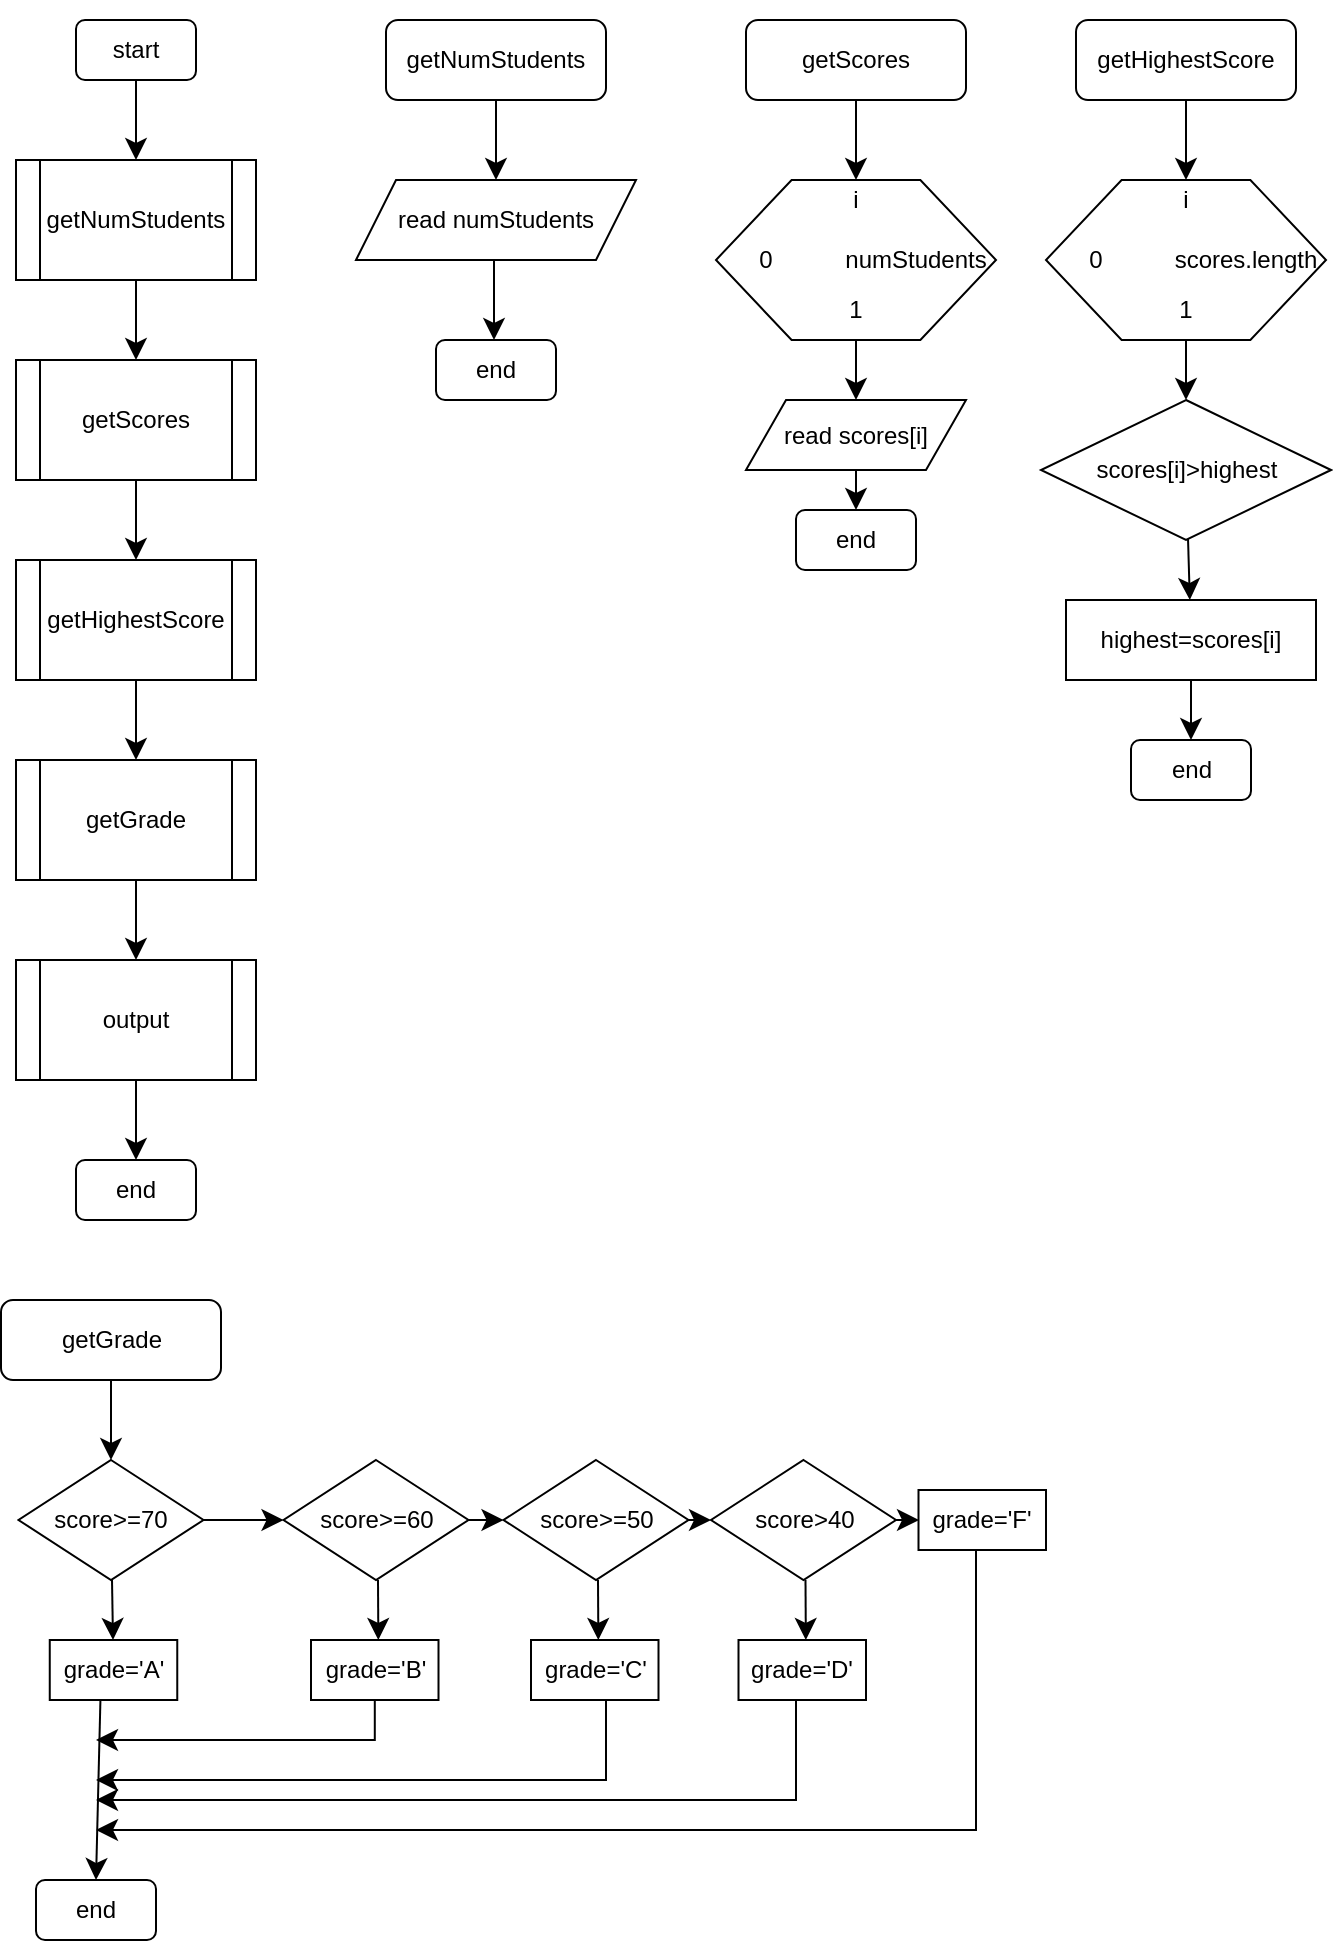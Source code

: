 <mxfile version="26.0.2">
  <diagram id="C5RBs43oDa-KdzZeNtuy" name="Page-1">
    <mxGraphModel dx="619" dy="715" grid="1" gridSize="10" guides="1" tooltips="1" connect="1" arrows="1" fold="1" page="1" pageScale="1" pageWidth="827" pageHeight="1169" math="0" shadow="0">
      <root>
        <mxCell id="WIyWlLk6GJQsqaUBKTNV-0" />
        <mxCell id="WIyWlLk6GJQsqaUBKTNV-1" parent="WIyWlLk6GJQsqaUBKTNV-0" />
        <mxCell id="-tycmHJQu5RWDO0d2eDt-76" value="" style="edgeStyle=none;curved=1;rounded=0;orthogonalLoop=1;jettySize=auto;html=1;fontSize=12;startSize=8;endSize=8;" edge="1" parent="WIyWlLk6GJQsqaUBKTNV-1" source="-tycmHJQu5RWDO0d2eDt-71" target="-tycmHJQu5RWDO0d2eDt-75">
          <mxGeometry relative="1" as="geometry" />
        </mxCell>
        <mxCell id="-tycmHJQu5RWDO0d2eDt-59" value="" style="edgeStyle=none;curved=1;rounded=0;orthogonalLoop=1;jettySize=auto;html=1;fontSize=12;startSize=8;endSize=8;" edge="1" parent="WIyWlLk6GJQsqaUBKTNV-1" source="-tycmHJQu5RWDO0d2eDt-50" target="-tycmHJQu5RWDO0d2eDt-58">
          <mxGeometry relative="1" as="geometry" />
        </mxCell>
        <mxCell id="-tycmHJQu5RWDO0d2eDt-18" value="" style="edgeStyle=none;curved=1;rounded=0;orthogonalLoop=1;jettySize=auto;html=1;fontSize=12;startSize=8;endSize=8;" edge="1" parent="WIyWlLk6GJQsqaUBKTNV-1" target="-tycmHJQu5RWDO0d2eDt-17">
          <mxGeometry relative="1" as="geometry">
            <mxPoint x="220" y="120" as="sourcePoint" />
          </mxGeometry>
        </mxCell>
        <mxCell id="-tycmHJQu5RWDO0d2eDt-20" value="" style="edgeStyle=none;curved=1;rounded=0;orthogonalLoop=1;jettySize=auto;html=1;fontSize=12;startSize=8;endSize=8;" edge="1" parent="WIyWlLk6GJQsqaUBKTNV-1" source="-tycmHJQu5RWDO0d2eDt-17" target="-tycmHJQu5RWDO0d2eDt-19">
          <mxGeometry relative="1" as="geometry" />
        </mxCell>
        <mxCell id="-tycmHJQu5RWDO0d2eDt-17" value="getNumStudents" style="shape=process;whiteSpace=wrap;html=1;backgroundOutline=1;rounded=0;glass=0;strokeWidth=1;shadow=0;" vertex="1" parent="WIyWlLk6GJQsqaUBKTNV-1">
          <mxGeometry x="160" y="160" width="120" height="60" as="geometry" />
        </mxCell>
        <mxCell id="-tycmHJQu5RWDO0d2eDt-22" value="" style="edgeStyle=none;curved=1;rounded=0;orthogonalLoop=1;jettySize=auto;html=1;fontSize=12;startSize=8;endSize=8;" edge="1" parent="WIyWlLk6GJQsqaUBKTNV-1" source="-tycmHJQu5RWDO0d2eDt-19" target="-tycmHJQu5RWDO0d2eDt-21">
          <mxGeometry relative="1" as="geometry" />
        </mxCell>
        <mxCell id="-tycmHJQu5RWDO0d2eDt-19" value="getScores" style="shape=process;whiteSpace=wrap;html=1;backgroundOutline=1;rounded=0;glass=0;strokeWidth=1;shadow=0;" vertex="1" parent="WIyWlLk6GJQsqaUBKTNV-1">
          <mxGeometry x="160" y="260" width="120" height="60" as="geometry" />
        </mxCell>
        <mxCell id="-tycmHJQu5RWDO0d2eDt-24" value="" style="edgeStyle=none;curved=1;rounded=0;orthogonalLoop=1;jettySize=auto;html=1;fontSize=12;startSize=8;endSize=8;" edge="1" parent="WIyWlLk6GJQsqaUBKTNV-1" source="-tycmHJQu5RWDO0d2eDt-21" target="-tycmHJQu5RWDO0d2eDt-23">
          <mxGeometry relative="1" as="geometry" />
        </mxCell>
        <mxCell id="-tycmHJQu5RWDO0d2eDt-21" value="getHighestScore" style="shape=process;whiteSpace=wrap;html=1;backgroundOutline=1;rounded=0;glass=0;strokeWidth=1;shadow=0;" vertex="1" parent="WIyWlLk6GJQsqaUBKTNV-1">
          <mxGeometry x="160" y="360" width="120" height="60" as="geometry" />
        </mxCell>
        <mxCell id="-tycmHJQu5RWDO0d2eDt-26" value="" style="edgeStyle=none;curved=1;rounded=0;orthogonalLoop=1;jettySize=auto;html=1;fontSize=12;startSize=8;endSize=8;" edge="1" parent="WIyWlLk6GJQsqaUBKTNV-1" source="-tycmHJQu5RWDO0d2eDt-23" target="-tycmHJQu5RWDO0d2eDt-25">
          <mxGeometry relative="1" as="geometry" />
        </mxCell>
        <mxCell id="-tycmHJQu5RWDO0d2eDt-23" value="getGrade" style="shape=process;whiteSpace=wrap;html=1;backgroundOutline=1;rounded=0;glass=0;strokeWidth=1;shadow=0;" vertex="1" parent="WIyWlLk6GJQsqaUBKTNV-1">
          <mxGeometry x="160" y="460" width="120" height="60" as="geometry" />
        </mxCell>
        <mxCell id="-tycmHJQu5RWDO0d2eDt-28" value="" style="edgeStyle=none;curved=1;rounded=0;orthogonalLoop=1;jettySize=auto;html=1;fontSize=12;startSize=8;endSize=8;" edge="1" parent="WIyWlLk6GJQsqaUBKTNV-1" source="-tycmHJQu5RWDO0d2eDt-25">
          <mxGeometry relative="1" as="geometry">
            <mxPoint x="220" y="660" as="targetPoint" />
          </mxGeometry>
        </mxCell>
        <mxCell id="-tycmHJQu5RWDO0d2eDt-25" value="output" style="shape=process;whiteSpace=wrap;html=1;backgroundOutline=1;rounded=0;glass=0;strokeWidth=1;shadow=0;" vertex="1" parent="WIyWlLk6GJQsqaUBKTNV-1">
          <mxGeometry x="160" y="560" width="120" height="60" as="geometry" />
        </mxCell>
        <mxCell id="-tycmHJQu5RWDO0d2eDt-31" value="" style="edgeStyle=none;curved=1;rounded=0;orthogonalLoop=1;jettySize=auto;html=1;fontSize=12;startSize=8;endSize=8;" edge="1" parent="WIyWlLk6GJQsqaUBKTNV-1" source="-tycmHJQu5RWDO0d2eDt-29" target="-tycmHJQu5RWDO0d2eDt-30">
          <mxGeometry relative="1" as="geometry" />
        </mxCell>
        <mxCell id="-tycmHJQu5RWDO0d2eDt-29" value="getNumStudents" style="rounded=1;whiteSpace=wrap;html=1;" vertex="1" parent="WIyWlLk6GJQsqaUBKTNV-1">
          <mxGeometry x="345" y="90" width="110" height="40" as="geometry" />
        </mxCell>
        <mxCell id="-tycmHJQu5RWDO0d2eDt-38" value="" style="edgeStyle=none;curved=1;rounded=0;orthogonalLoop=1;jettySize=auto;html=1;fontSize=12;startSize=8;endSize=8;" edge="1" parent="WIyWlLk6GJQsqaUBKTNV-1">
          <mxGeometry relative="1" as="geometry">
            <mxPoint x="399" y="210" as="sourcePoint" />
            <mxPoint x="399" y="250" as="targetPoint" />
          </mxGeometry>
        </mxCell>
        <mxCell id="-tycmHJQu5RWDO0d2eDt-30" value="read numStudents" style="shape=parallelogram;perimeter=parallelogramPerimeter;whiteSpace=wrap;html=1;fixedSize=1;rounded=0;" vertex="1" parent="WIyWlLk6GJQsqaUBKTNV-1">
          <mxGeometry x="330" y="170" width="140" height="40" as="geometry" />
        </mxCell>
        <mxCell id="-tycmHJQu5RWDO0d2eDt-39" style="edgeStyle=none;curved=1;rounded=0;orthogonalLoop=1;jettySize=auto;html=1;exitX=0.25;exitY=0;exitDx=0;exitDy=0;fontSize=12;startSize=8;endSize=8;" edge="1" parent="WIyWlLk6GJQsqaUBKTNV-1" source="-tycmHJQu5RWDO0d2eDt-29" target="-tycmHJQu5RWDO0d2eDt-29">
          <mxGeometry relative="1" as="geometry" />
        </mxCell>
        <mxCell id="-tycmHJQu5RWDO0d2eDt-40" value="" style="edgeStyle=none;curved=1;rounded=0;orthogonalLoop=1;jettySize=auto;html=1;fontSize=12;startSize=8;endSize=8;" edge="1" parent="WIyWlLk6GJQsqaUBKTNV-1" source="-tycmHJQu5RWDO0d2eDt-41">
          <mxGeometry relative="1" as="geometry">
            <mxPoint x="580" y="170" as="targetPoint" />
          </mxGeometry>
        </mxCell>
        <mxCell id="-tycmHJQu5RWDO0d2eDt-41" value="getScores" style="rounded=1;whiteSpace=wrap;html=1;" vertex="1" parent="WIyWlLk6GJQsqaUBKTNV-1">
          <mxGeometry x="525" y="90" width="110" height="40" as="geometry" />
        </mxCell>
        <mxCell id="-tycmHJQu5RWDO0d2eDt-45" style="edgeStyle=none;curved=1;rounded=0;orthogonalLoop=1;jettySize=auto;html=1;exitX=0.25;exitY=0;exitDx=0;exitDy=0;fontSize=12;startSize=8;endSize=8;" edge="1" parent="WIyWlLk6GJQsqaUBKTNV-1" source="-tycmHJQu5RWDO0d2eDt-41" target="-tycmHJQu5RWDO0d2eDt-41">
          <mxGeometry relative="1" as="geometry" />
        </mxCell>
        <mxCell id="-tycmHJQu5RWDO0d2eDt-46" value="" style="verticalLabelPosition=bottom;verticalAlign=top;html=1;shape=hexagon;perimeter=hexagonPerimeter2;arcSize=6;size=0.27;" vertex="1" parent="WIyWlLk6GJQsqaUBKTNV-1">
          <mxGeometry x="510" y="170" width="140" height="80" as="geometry" />
        </mxCell>
        <mxCell id="-tycmHJQu5RWDO0d2eDt-47" value="i" style="text;strokeColor=none;fillColor=none;html=1;align=center;verticalAlign=middle;whiteSpace=wrap;rounded=0;fontSize=12;" vertex="1" parent="WIyWlLk6GJQsqaUBKTNV-1">
          <mxGeometry x="550" y="165" width="60" height="30" as="geometry" />
        </mxCell>
        <mxCell id="-tycmHJQu5RWDO0d2eDt-48" value="0" style="text;strokeColor=none;fillColor=none;html=1;align=center;verticalAlign=middle;whiteSpace=wrap;rounded=0;fontSize=12;" vertex="1" parent="WIyWlLk6GJQsqaUBKTNV-1">
          <mxGeometry x="505" y="195" width="60" height="30" as="geometry" />
        </mxCell>
        <mxCell id="-tycmHJQu5RWDO0d2eDt-49" value="numStudents" style="text;strokeColor=none;fillColor=none;html=1;align=center;verticalAlign=middle;whiteSpace=wrap;rounded=0;fontSize=12;" vertex="1" parent="WIyWlLk6GJQsqaUBKTNV-1">
          <mxGeometry x="580" y="195" width="60" height="30" as="geometry" />
        </mxCell>
        <mxCell id="-tycmHJQu5RWDO0d2eDt-50" value="1" style="text;strokeColor=none;fillColor=none;html=1;align=center;verticalAlign=middle;whiteSpace=wrap;rounded=0;fontSize=12;" vertex="1" parent="WIyWlLk6GJQsqaUBKTNV-1">
          <mxGeometry x="560" y="225" width="40" height="20" as="geometry" />
        </mxCell>
        <mxCell id="-tycmHJQu5RWDO0d2eDt-62" value="" style="edgeStyle=none;curved=1;rounded=0;orthogonalLoop=1;jettySize=auto;html=1;fontSize=12;startSize=8;endSize=8;" edge="1" parent="WIyWlLk6GJQsqaUBKTNV-1" source="-tycmHJQu5RWDO0d2eDt-58">
          <mxGeometry relative="1" as="geometry">
            <mxPoint x="580.0" y="335" as="targetPoint" />
          </mxGeometry>
        </mxCell>
        <mxCell id="-tycmHJQu5RWDO0d2eDt-58" value="read scores[i]" style="shape=parallelogram;perimeter=parallelogramPerimeter;whiteSpace=wrap;html=1;fixedSize=1;" vertex="1" parent="WIyWlLk6GJQsqaUBKTNV-1">
          <mxGeometry x="525" y="280" width="110" height="35" as="geometry" />
        </mxCell>
        <mxCell id="-tycmHJQu5RWDO0d2eDt-64" value="" style="edgeStyle=none;curved=1;rounded=0;orthogonalLoop=1;jettySize=auto;html=1;fontSize=12;startSize=8;endSize=8;" edge="1" parent="WIyWlLk6GJQsqaUBKTNV-1" source="-tycmHJQu5RWDO0d2eDt-65">
          <mxGeometry relative="1" as="geometry">
            <mxPoint x="745" y="170" as="targetPoint" />
          </mxGeometry>
        </mxCell>
        <mxCell id="-tycmHJQu5RWDO0d2eDt-65" value="getHighestScore" style="rounded=1;whiteSpace=wrap;html=1;" vertex="1" parent="WIyWlLk6GJQsqaUBKTNV-1">
          <mxGeometry x="690" y="90" width="110" height="40" as="geometry" />
        </mxCell>
        <mxCell id="-tycmHJQu5RWDO0d2eDt-66" style="edgeStyle=none;curved=1;rounded=0;orthogonalLoop=1;jettySize=auto;html=1;exitX=0.25;exitY=0;exitDx=0;exitDy=0;fontSize=12;startSize=8;endSize=8;" edge="1" parent="WIyWlLk6GJQsqaUBKTNV-1" source="-tycmHJQu5RWDO0d2eDt-65" target="-tycmHJQu5RWDO0d2eDt-65">
          <mxGeometry relative="1" as="geometry" />
        </mxCell>
        <mxCell id="-tycmHJQu5RWDO0d2eDt-67" value="" style="verticalLabelPosition=bottom;verticalAlign=top;html=1;shape=hexagon;perimeter=hexagonPerimeter2;arcSize=6;size=0.27;" vertex="1" parent="WIyWlLk6GJQsqaUBKTNV-1">
          <mxGeometry x="675" y="170" width="140" height="80" as="geometry" />
        </mxCell>
        <mxCell id="-tycmHJQu5RWDO0d2eDt-68" value="i" style="text;strokeColor=none;fillColor=none;html=1;align=center;verticalAlign=middle;whiteSpace=wrap;rounded=0;fontSize=12;" vertex="1" parent="WIyWlLk6GJQsqaUBKTNV-1">
          <mxGeometry x="715" y="165" width="60" height="30" as="geometry" />
        </mxCell>
        <mxCell id="-tycmHJQu5RWDO0d2eDt-69" value="0" style="text;strokeColor=none;fillColor=none;html=1;align=center;verticalAlign=middle;whiteSpace=wrap;rounded=0;fontSize=12;" vertex="1" parent="WIyWlLk6GJQsqaUBKTNV-1">
          <mxGeometry x="670" y="195" width="60" height="30" as="geometry" />
        </mxCell>
        <mxCell id="-tycmHJQu5RWDO0d2eDt-70" value="scores.length" style="text;strokeColor=none;fillColor=none;html=1;align=center;verticalAlign=middle;whiteSpace=wrap;rounded=0;fontSize=12;" vertex="1" parent="WIyWlLk6GJQsqaUBKTNV-1">
          <mxGeometry x="745" y="195" width="60" height="30" as="geometry" />
        </mxCell>
        <mxCell id="-tycmHJQu5RWDO0d2eDt-71" value="1" style="text;strokeColor=none;fillColor=none;html=1;align=center;verticalAlign=middle;whiteSpace=wrap;rounded=0;fontSize=12;" vertex="1" parent="WIyWlLk6GJQsqaUBKTNV-1">
          <mxGeometry x="725" y="225" width="40" height="20" as="geometry" />
        </mxCell>
        <mxCell id="-tycmHJQu5RWDO0d2eDt-79" value="" style="edgeStyle=none;curved=1;rounded=0;orthogonalLoop=1;jettySize=auto;html=1;fontSize=12;startSize=8;endSize=8;" edge="1" parent="WIyWlLk6GJQsqaUBKTNV-1" source="-tycmHJQu5RWDO0d2eDt-75" target="-tycmHJQu5RWDO0d2eDt-78">
          <mxGeometry relative="1" as="geometry" />
        </mxCell>
        <mxCell id="-tycmHJQu5RWDO0d2eDt-75" value="scores[i]&amp;gt;highest" style="rhombus;whiteSpace=wrap;html=1;" vertex="1" parent="WIyWlLk6GJQsqaUBKTNV-1">
          <mxGeometry x="672.5" y="280" width="145" height="70" as="geometry" />
        </mxCell>
        <mxCell id="-tycmHJQu5RWDO0d2eDt-81" value="" style="edgeStyle=none;curved=1;rounded=0;orthogonalLoop=1;jettySize=auto;html=1;fontSize=12;startSize=8;endSize=8;" edge="1" parent="WIyWlLk6GJQsqaUBKTNV-1">
          <mxGeometry relative="1" as="geometry">
            <mxPoint x="747.5" y="420" as="sourcePoint" />
            <mxPoint x="747.5" y="450" as="targetPoint" />
          </mxGeometry>
        </mxCell>
        <mxCell id="-tycmHJQu5RWDO0d2eDt-78" value="highest=scores[i]" style="whiteSpace=wrap;html=1;" vertex="1" parent="WIyWlLk6GJQsqaUBKTNV-1">
          <mxGeometry x="685" y="380" width="125" height="40" as="geometry" />
        </mxCell>
        <mxCell id="-tycmHJQu5RWDO0d2eDt-82" value="start" style="rounded=1;whiteSpace=wrap;html=1;" vertex="1" parent="WIyWlLk6GJQsqaUBKTNV-1">
          <mxGeometry x="190" y="90" width="60" height="30" as="geometry" />
        </mxCell>
        <mxCell id="-tycmHJQu5RWDO0d2eDt-83" value="end" style="rounded=1;whiteSpace=wrap;html=1;" vertex="1" parent="WIyWlLk6GJQsqaUBKTNV-1">
          <mxGeometry x="190" y="660" width="60" height="30" as="geometry" />
        </mxCell>
        <mxCell id="-tycmHJQu5RWDO0d2eDt-84" value="end" style="rounded=1;whiteSpace=wrap;html=1;" vertex="1" parent="WIyWlLk6GJQsqaUBKTNV-1">
          <mxGeometry x="370" y="250" width="60" height="30" as="geometry" />
        </mxCell>
        <mxCell id="-tycmHJQu5RWDO0d2eDt-85" value="end" style="rounded=1;whiteSpace=wrap;html=1;" vertex="1" parent="WIyWlLk6GJQsqaUBKTNV-1">
          <mxGeometry x="550" y="335" width="60" height="30" as="geometry" />
        </mxCell>
        <mxCell id="-tycmHJQu5RWDO0d2eDt-86" value="end" style="rounded=1;whiteSpace=wrap;html=1;" vertex="1" parent="WIyWlLk6GJQsqaUBKTNV-1">
          <mxGeometry x="717.5" y="450" width="60" height="30" as="geometry" />
        </mxCell>
        <mxCell id="-tycmHJQu5RWDO0d2eDt-87" style="edgeStyle=none;curved=1;rounded=0;orthogonalLoop=1;jettySize=auto;html=1;exitX=0.5;exitY=0;exitDx=0;exitDy=0;fontSize=12;startSize=8;endSize=8;" edge="1" parent="WIyWlLk6GJQsqaUBKTNV-1" source="-tycmHJQu5RWDO0d2eDt-85" target="-tycmHJQu5RWDO0d2eDt-85">
          <mxGeometry relative="1" as="geometry" />
        </mxCell>
        <mxCell id="-tycmHJQu5RWDO0d2eDt-89" value="" style="edgeStyle=none;curved=1;rounded=0;orthogonalLoop=1;jettySize=auto;html=1;fontSize=12;startSize=8;endSize=8;" edge="1" parent="WIyWlLk6GJQsqaUBKTNV-1" source="-tycmHJQu5RWDO0d2eDt-90">
          <mxGeometry relative="1" as="geometry">
            <mxPoint x="207.5" y="810" as="targetPoint" />
          </mxGeometry>
        </mxCell>
        <mxCell id="-tycmHJQu5RWDO0d2eDt-90" value="getGrade" style="rounded=1;whiteSpace=wrap;html=1;" vertex="1" parent="WIyWlLk6GJQsqaUBKTNV-1">
          <mxGeometry x="152.5" y="730" width="110" height="40" as="geometry" />
        </mxCell>
        <mxCell id="-tycmHJQu5RWDO0d2eDt-91" style="edgeStyle=none;curved=1;rounded=0;orthogonalLoop=1;jettySize=auto;html=1;exitX=0.25;exitY=0;exitDx=0;exitDy=0;fontSize=12;startSize=8;endSize=8;" edge="1" parent="WIyWlLk6GJQsqaUBKTNV-1" source="-tycmHJQu5RWDO0d2eDt-90" target="-tycmHJQu5RWDO0d2eDt-90">
          <mxGeometry relative="1" as="geometry" />
        </mxCell>
        <mxCell id="-tycmHJQu5RWDO0d2eDt-97" value="" style="edgeStyle=none;curved=1;rounded=0;orthogonalLoop=1;jettySize=auto;html=1;fontSize=12;startSize=8;endSize=8;" edge="1" parent="WIyWlLk6GJQsqaUBKTNV-1" source="-tycmHJQu5RWDO0d2eDt-98" target="-tycmHJQu5RWDO0d2eDt-100">
          <mxGeometry relative="1" as="geometry" />
        </mxCell>
        <mxCell id="-tycmHJQu5RWDO0d2eDt-104" value="" style="edgeStyle=none;curved=1;rounded=0;orthogonalLoop=1;jettySize=auto;html=1;fontSize=12;startSize=8;endSize=8;" edge="1" parent="WIyWlLk6GJQsqaUBKTNV-1" source="-tycmHJQu5RWDO0d2eDt-98" target="-tycmHJQu5RWDO0d2eDt-103">
          <mxGeometry relative="1" as="geometry" />
        </mxCell>
        <mxCell id="-tycmHJQu5RWDO0d2eDt-98" value="score&amp;gt;=70" style="rhombus;whiteSpace=wrap;html=1;" vertex="1" parent="WIyWlLk6GJQsqaUBKTNV-1">
          <mxGeometry x="161.25" y="810" width="92.5" height="60" as="geometry" />
        </mxCell>
        <mxCell id="-tycmHJQu5RWDO0d2eDt-99" value="" style="edgeStyle=none;curved=1;rounded=0;orthogonalLoop=1;jettySize=auto;html=1;fontSize=12;startSize=8;endSize=8;entryX=0.5;entryY=0;entryDx=0;entryDy=0;exitX=0.398;exitY=0.951;exitDx=0;exitDy=0;exitPerimeter=0;" edge="1" parent="WIyWlLk6GJQsqaUBKTNV-1" source="-tycmHJQu5RWDO0d2eDt-100" target="-tycmHJQu5RWDO0d2eDt-101">
          <mxGeometry relative="1" as="geometry">
            <mxPoint x="217.88" y="1020" as="targetPoint" />
            <mxPoint x="208.333" y="930" as="sourcePoint" />
          </mxGeometry>
        </mxCell>
        <mxCell id="-tycmHJQu5RWDO0d2eDt-100" value="grade=&#39;A&#39;" style="whiteSpace=wrap;html=1;" vertex="1" parent="WIyWlLk6GJQsqaUBKTNV-1">
          <mxGeometry x="176.88" y="900" width="63.75" height="30" as="geometry" />
        </mxCell>
        <mxCell id="-tycmHJQu5RWDO0d2eDt-101" value="end" style="rounded=1;whiteSpace=wrap;html=1;" vertex="1" parent="WIyWlLk6GJQsqaUBKTNV-1">
          <mxGeometry x="170" y="1020" width="60" height="30" as="geometry" />
        </mxCell>
        <mxCell id="-tycmHJQu5RWDO0d2eDt-111" value="" style="edgeStyle=none;curved=1;rounded=0;orthogonalLoop=1;jettySize=auto;html=1;fontSize=12;startSize=8;endSize=8;" edge="1" parent="WIyWlLk6GJQsqaUBKTNV-1" source="-tycmHJQu5RWDO0d2eDt-103" target="-tycmHJQu5RWDO0d2eDt-108">
          <mxGeometry relative="1" as="geometry" />
        </mxCell>
        <mxCell id="-tycmHJQu5RWDO0d2eDt-103" value="score&amp;gt;=60" style="rhombus;whiteSpace=wrap;html=1;" vertex="1" parent="WIyWlLk6GJQsqaUBKTNV-1">
          <mxGeometry x="293.75" y="810" width="92.5" height="60" as="geometry" />
        </mxCell>
        <mxCell id="-tycmHJQu5RWDO0d2eDt-105" value="" style="edgeStyle=none;curved=1;rounded=0;orthogonalLoop=1;jettySize=auto;html=1;fontSize=12;startSize=8;endSize=8;" edge="1" parent="WIyWlLk6GJQsqaUBKTNV-1">
          <mxGeometry relative="1" as="geometry">
            <mxPoint x="341" y="870" as="sourcePoint" />
            <mxPoint x="341.167" y="900" as="targetPoint" />
          </mxGeometry>
        </mxCell>
        <mxCell id="-tycmHJQu5RWDO0d2eDt-134" style="edgeStyle=orthogonalEdgeStyle;rounded=0;orthogonalLoop=1;jettySize=auto;html=1;fontSize=12;startSize=8;endSize=8;" edge="1" parent="WIyWlLk6GJQsqaUBKTNV-1" source="-tycmHJQu5RWDO0d2eDt-107">
          <mxGeometry relative="1" as="geometry">
            <mxPoint x="200" y="950" as="targetPoint" />
            <Array as="points">
              <mxPoint x="339" y="950" />
            </Array>
          </mxGeometry>
        </mxCell>
        <mxCell id="-tycmHJQu5RWDO0d2eDt-107" value="grade=&#39;B&#39;" style="whiteSpace=wrap;html=1;" vertex="1" parent="WIyWlLk6GJQsqaUBKTNV-1">
          <mxGeometry x="307.5" y="900" width="63.75" height="30" as="geometry" />
        </mxCell>
        <mxCell id="-tycmHJQu5RWDO0d2eDt-115" value="" style="edgeStyle=none;curved=1;rounded=0;orthogonalLoop=1;jettySize=auto;html=1;fontSize=12;startSize=8;endSize=8;" edge="1" parent="WIyWlLk6GJQsqaUBKTNV-1" source="-tycmHJQu5RWDO0d2eDt-108" target="-tycmHJQu5RWDO0d2eDt-112">
          <mxGeometry relative="1" as="geometry" />
        </mxCell>
        <mxCell id="-tycmHJQu5RWDO0d2eDt-108" value="score&amp;gt;=50" style="rhombus;whiteSpace=wrap;html=1;" vertex="1" parent="WIyWlLk6GJQsqaUBKTNV-1">
          <mxGeometry x="403.75" y="810" width="92.5" height="60" as="geometry" />
        </mxCell>
        <mxCell id="-tycmHJQu5RWDO0d2eDt-109" value="" style="edgeStyle=none;curved=1;rounded=0;orthogonalLoop=1;jettySize=auto;html=1;fontSize=12;startSize=8;endSize=8;" edge="1" parent="WIyWlLk6GJQsqaUBKTNV-1">
          <mxGeometry relative="1" as="geometry">
            <mxPoint x="451" y="870" as="sourcePoint" />
            <mxPoint x="451.167" y="900" as="targetPoint" />
          </mxGeometry>
        </mxCell>
        <mxCell id="-tycmHJQu5RWDO0d2eDt-110" value="grade=&#39;C&#39;" style="whiteSpace=wrap;html=1;" vertex="1" parent="WIyWlLk6GJQsqaUBKTNV-1">
          <mxGeometry x="417.5" y="900" width="63.75" height="30" as="geometry" />
        </mxCell>
        <mxCell id="-tycmHJQu5RWDO0d2eDt-112" value="score&amp;gt;40" style="rhombus;whiteSpace=wrap;html=1;" vertex="1" parent="WIyWlLk6GJQsqaUBKTNV-1">
          <mxGeometry x="507.5" y="810" width="92.5" height="60" as="geometry" />
        </mxCell>
        <mxCell id="-tycmHJQu5RWDO0d2eDt-113" value="" style="edgeStyle=none;curved=1;rounded=0;orthogonalLoop=1;jettySize=auto;html=1;fontSize=12;startSize=8;endSize=8;" edge="1" parent="WIyWlLk6GJQsqaUBKTNV-1">
          <mxGeometry relative="1" as="geometry">
            <mxPoint x="554.75" y="870" as="sourcePoint" />
            <mxPoint x="554.917" y="900" as="targetPoint" />
          </mxGeometry>
        </mxCell>
        <mxCell id="-tycmHJQu5RWDO0d2eDt-114" value="grade=&#39;D&#39;" style="whiteSpace=wrap;html=1;" vertex="1" parent="WIyWlLk6GJQsqaUBKTNV-1">
          <mxGeometry x="521.25" y="900" width="63.75" height="30" as="geometry" />
        </mxCell>
        <mxCell id="-tycmHJQu5RWDO0d2eDt-117" value="" style="edgeStyle=none;curved=1;rounded=0;orthogonalLoop=1;jettySize=auto;html=1;fontSize=12;startSize=8;endSize=8;" edge="1" parent="WIyWlLk6GJQsqaUBKTNV-1">
          <mxGeometry relative="1" as="geometry">
            <mxPoint x="600" y="840" as="sourcePoint" />
            <mxPoint x="611.5" y="840" as="targetPoint" />
          </mxGeometry>
        </mxCell>
        <mxCell id="-tycmHJQu5RWDO0d2eDt-120" value="grade=&#39;F&#39;" style="whiteSpace=wrap;html=1;" vertex="1" parent="WIyWlLk6GJQsqaUBKTNV-1">
          <mxGeometry x="611.25" y="825" width="63.75" height="30" as="geometry" />
        </mxCell>
        <mxCell id="-tycmHJQu5RWDO0d2eDt-135" style="edgeStyle=orthogonalEdgeStyle;rounded=0;orthogonalLoop=1;jettySize=auto;html=1;fontSize=12;startSize=8;endSize=8;" edge="1" parent="WIyWlLk6GJQsqaUBKTNV-1">
          <mxGeometry relative="1" as="geometry">
            <mxPoint x="200" y="970" as="targetPoint" />
            <mxPoint x="455" y="930" as="sourcePoint" />
            <Array as="points">
              <mxPoint x="455" y="970" />
              <mxPoint x="316" y="970" />
            </Array>
          </mxGeometry>
        </mxCell>
        <mxCell id="-tycmHJQu5RWDO0d2eDt-136" style="edgeStyle=orthogonalEdgeStyle;rounded=0;orthogonalLoop=1;jettySize=auto;html=1;fontSize=12;startSize=8;endSize=8;" edge="1" parent="WIyWlLk6GJQsqaUBKTNV-1">
          <mxGeometry relative="1" as="geometry">
            <mxPoint x="200" y="980" as="targetPoint" />
            <mxPoint x="550" y="930" as="sourcePoint" />
            <Array as="points">
              <mxPoint x="550" y="980" />
            </Array>
          </mxGeometry>
        </mxCell>
        <mxCell id="-tycmHJQu5RWDO0d2eDt-138" style="edgeStyle=orthogonalEdgeStyle;rounded=0;orthogonalLoop=1;jettySize=auto;html=1;fontSize=12;startSize=8;endSize=8;" edge="1" parent="WIyWlLk6GJQsqaUBKTNV-1">
          <mxGeometry relative="1" as="geometry">
            <mxPoint x="200" y="995" as="targetPoint" />
            <mxPoint x="640" y="855" as="sourcePoint" />
            <Array as="points">
              <mxPoint x="455" y="995" />
              <mxPoint x="316" y="995" />
            </Array>
          </mxGeometry>
        </mxCell>
      </root>
    </mxGraphModel>
  </diagram>
</mxfile>

